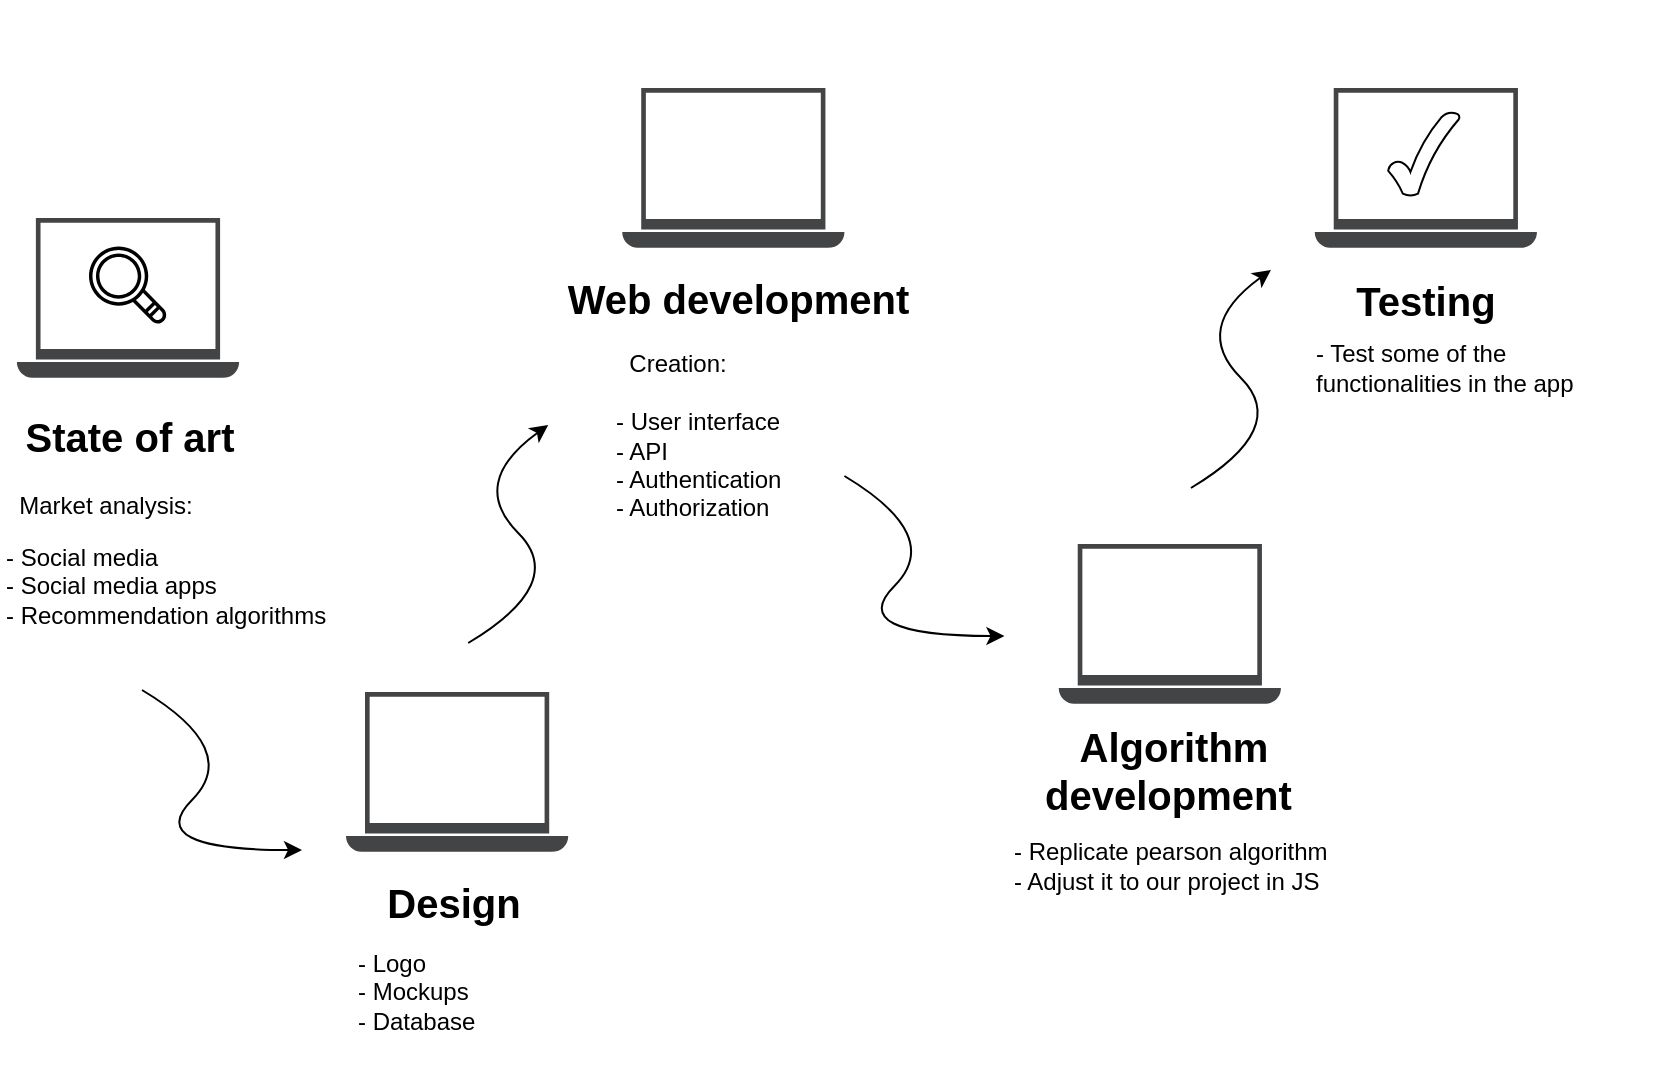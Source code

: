 <mxfile version="21.7.2" type="device">
  <diagram name="Página-1" id="-HrGHCPnRH2RN8DCrMH_">
    <mxGraphModel dx="1221" dy="1242" grid="1" gridSize="10" guides="1" tooltips="1" connect="1" arrows="1" fold="1" page="1" pageScale="1" pageWidth="827" pageHeight="1169" math="0" shadow="0">
      <root>
        <mxCell id="0" />
        <mxCell id="1" parent="0" />
        <mxCell id="60ZnH8WcEPi6PyOxubV6-22" value="" style="sketch=0;pointerEvents=1;shadow=0;dashed=0;html=1;strokeColor=none;fillColor=#434445;aspect=fixed;labelPosition=center;verticalLabelPosition=bottom;verticalAlign=top;align=center;outlineConnect=0;shape=mxgraph.vvd.laptop;" parent="1" vertex="1">
          <mxGeometry x="26.44" y="181" width="111.11" height="80" as="geometry" />
        </mxCell>
        <mxCell id="60ZnH8WcEPi6PyOxubV6-2" value="" style="sketch=0;outlineConnect=0;fontColor=#232F3E;gradientColor=none;fillColor=#000000;strokeColor=none;dashed=0;verticalLabelPosition=bottom;verticalAlign=top;align=center;html=1;fontSize=12;fontStyle=0;aspect=fixed;pointerEvents=1;shape=mxgraph.aws4.magnifying_glass;" parent="1" vertex="1">
          <mxGeometry x="62.5" y="195" width="39" height="39" as="geometry" />
        </mxCell>
        <mxCell id="60ZnH8WcEPi6PyOxubV6-3" value="State of art" style="text;html=1;strokeColor=none;fillColor=none;align=center;verticalAlign=middle;whiteSpace=wrap;rounded=0;fontSize=20;fontStyle=1" parent="1" vertex="1">
          <mxGeometry x="18" y="275" width="130" height="30" as="geometry" />
        </mxCell>
        <mxCell id="60ZnH8WcEPi6PyOxubV6-4" value="Market analysis:" style="text;html=1;strokeColor=none;fillColor=none;align=center;verticalAlign=middle;whiteSpace=wrap;rounded=0;" parent="1" vertex="1">
          <mxGeometry x="26" y="310" width="90" height="30" as="geometry" />
        </mxCell>
        <mxCell id="60ZnH8WcEPi6PyOxubV6-6" value="- Social media&lt;br&gt;- Social media apps&lt;br&gt;- Recommendation algorithms" style="text;html=1;strokeColor=none;fillColor=none;align=left;verticalAlign=middle;whiteSpace=wrap;rounded=0;" parent="1" vertex="1">
          <mxGeometry x="19" y="320" width="220" height="90" as="geometry" />
        </mxCell>
        <mxCell id="60ZnH8WcEPi6PyOxubV6-10" value="" style="curved=1;endArrow=classic;html=1;rounded=0;" parent="1" edge="1">
          <mxGeometry width="50" height="50" relative="1" as="geometry">
            <mxPoint x="89" y="417" as="sourcePoint" />
            <mxPoint x="169" y="497" as="targetPoint" />
            <Array as="points">
              <mxPoint x="139" y="447" />
              <mxPoint x="89" y="497" />
            </Array>
          </mxGeometry>
        </mxCell>
        <mxCell id="60ZnH8WcEPi6PyOxubV6-11" value="" style="sketch=0;pointerEvents=1;shadow=0;dashed=0;html=1;strokeColor=none;fillColor=#434445;aspect=fixed;labelPosition=center;verticalLabelPosition=bottom;verticalAlign=top;align=center;outlineConnect=0;shape=mxgraph.vvd.laptop;" parent="1" vertex="1">
          <mxGeometry x="191" y="418" width="111.11" height="80" as="geometry" />
        </mxCell>
        <mxCell id="60ZnH8WcEPi6PyOxubV6-12" value="" style="shape=image;html=1;verticalAlign=top;verticalLabelPosition=bottom;labelBackgroundColor=#ffffff;imageAspect=0;aspect=fixed;image=https://cdn4.iconfinder.com/data/icons/48-bubbles/48/15.Pencil-128.png" parent="1" vertex="1">
          <mxGeometry x="223.56" y="428" width="49" height="49" as="geometry" />
        </mxCell>
        <mxCell id="60ZnH8WcEPi6PyOxubV6-13" value="" style="curved=1;endArrow=classic;html=1;rounded=0;" parent="1" edge="1">
          <mxGeometry width="50" height="50" relative="1" as="geometry">
            <mxPoint x="252.11" y="393.5" as="sourcePoint" />
            <mxPoint x="292.11" y="284.5" as="targetPoint" />
            <Array as="points">
              <mxPoint x="302.11" y="363.5" />
              <mxPoint x="252.11" y="313.5" />
            </Array>
          </mxGeometry>
        </mxCell>
        <mxCell id="60ZnH8WcEPi6PyOxubV6-14" value="Design" style="text;html=1;strokeColor=none;fillColor=none;align=center;verticalAlign=middle;whiteSpace=wrap;rounded=0;fontSize=20;fontStyle=1" parent="1" vertex="1">
          <mxGeometry x="180.06" y="508" width="130" height="30" as="geometry" />
        </mxCell>
        <mxCell id="60ZnH8WcEPi6PyOxubV6-15" value="- Logo&lt;br&gt;- Mockups&lt;br&gt;- Database" style="text;html=1;strokeColor=none;fillColor=none;align=left;verticalAlign=middle;whiteSpace=wrap;rounded=0;" parent="1" vertex="1">
          <mxGeometry x="195" y="523" width="170" height="90" as="geometry" />
        </mxCell>
        <mxCell id="60ZnH8WcEPi6PyOxubV6-16" value="" style="shape=image;html=1;verticalAlign=top;verticalLabelPosition=bottom;labelBackgroundColor=#ffffff;imageAspect=0;aspect=fixed;image=https://cdn0.iconfinder.com/data/icons/communication-technology/500/website-128.png" parent="1" vertex="1">
          <mxGeometry x="301.67" y="72" width="165" height="165" as="geometry" />
        </mxCell>
        <mxCell id="60ZnH8WcEPi6PyOxubV6-17" value="" style="sketch=0;pointerEvents=1;shadow=0;dashed=0;html=1;strokeColor=none;fillColor=#434445;aspect=fixed;labelPosition=center;verticalLabelPosition=bottom;verticalAlign=top;align=center;outlineConnect=0;shape=mxgraph.vvd.laptop;" parent="1" vertex="1">
          <mxGeometry x="329.11" y="116" width="111.11" height="80" as="geometry" />
        </mxCell>
        <mxCell id="60ZnH8WcEPi6PyOxubV6-18" value="Web development&amp;nbsp;" style="text;html=1;strokeColor=none;fillColor=none;align=center;verticalAlign=middle;whiteSpace=wrap;rounded=0;fontSize=20;fontStyle=1" parent="1" vertex="1">
          <mxGeometry x="293.67" y="206" width="191.83" height="30" as="geometry" />
        </mxCell>
        <mxCell id="60ZnH8WcEPi6PyOxubV6-19" value="&amp;nbsp; Creation:&lt;br&gt;&lt;br&gt;- User interface&lt;br&gt;- API&lt;br&gt;- Authentication&lt;br&gt;- Authorization" style="text;html=1;strokeColor=none;fillColor=none;align=left;verticalAlign=middle;whiteSpace=wrap;rounded=0;" parent="1" vertex="1">
          <mxGeometry x="324" y="245" width="170" height="90" as="geometry" />
        </mxCell>
        <mxCell id="60ZnH8WcEPi6PyOxubV6-21" value="" style="sketch=0;pointerEvents=1;shadow=0;dashed=0;html=1;strokeColor=none;fillColor=#434445;aspect=fixed;labelPosition=center;verticalLabelPosition=bottom;verticalAlign=top;align=center;outlineConnect=0;shape=mxgraph.vvd.laptop;" parent="1" vertex="1">
          <mxGeometry x="547.36" y="344" width="111.11" height="80" as="geometry" />
        </mxCell>
        <mxCell id="60ZnH8WcEPi6PyOxubV6-23" value="- Replicate pearson algorithm&lt;br&gt;- Adjust it to our project in JS" style="text;html=1;strokeColor=none;fillColor=none;align=left;verticalAlign=middle;whiteSpace=wrap;rounded=0;" parent="1" vertex="1">
          <mxGeometry x="522.91" y="460" width="170" height="90" as="geometry" />
        </mxCell>
        <mxCell id="60ZnH8WcEPi6PyOxubV6-24" value="Algorithm development&amp;nbsp;" style="text;html=1;strokeColor=none;fillColor=none;align=center;verticalAlign=middle;whiteSpace=wrap;rounded=0;fontSize=20;fontStyle=1" parent="1" vertex="1">
          <mxGeometry x="509" y="442" width="191.83" height="30" as="geometry" />
        </mxCell>
        <mxCell id="60ZnH8WcEPi6PyOxubV6-26" value="" style="shape=image;html=1;verticalAlign=top;verticalLabelPosition=bottom;labelBackgroundColor=#ffffff;imageAspect=0;aspect=fixed;image=https://cdn1.iconfinder.com/data/icons/seo-and-web-development-6/32/development_site_map_algorithm_scheme-128.png" parent="1" vertex="1">
          <mxGeometry x="572.91" y="349" width="62" height="62" as="geometry" />
        </mxCell>
        <mxCell id="60ZnH8WcEPi6PyOxubV6-27" value="" style="curved=1;endArrow=classic;html=1;rounded=0;" parent="1" edge="1">
          <mxGeometry width="50" height="50" relative="1" as="geometry">
            <mxPoint x="440.22" y="310" as="sourcePoint" />
            <mxPoint x="520.22" y="390" as="targetPoint" />
            <Array as="points">
              <mxPoint x="490.22" y="340" />
              <mxPoint x="440.22" y="390" />
            </Array>
          </mxGeometry>
        </mxCell>
        <mxCell id="SKIFa37f7cggZ00PsyzF-1" value="" style="curved=1;endArrow=classic;html=1;rounded=0;" edge="1" parent="1">
          <mxGeometry width="50" height="50" relative="1" as="geometry">
            <mxPoint x="613.47" y="316" as="sourcePoint" />
            <mxPoint x="653.47" y="207" as="targetPoint" />
            <Array as="points">
              <mxPoint x="663.47" y="286" />
              <mxPoint x="613.47" y="236" />
            </Array>
          </mxGeometry>
        </mxCell>
        <mxCell id="SKIFa37f7cggZ00PsyzF-2" value="Testing" style="text;html=1;strokeColor=none;fillColor=none;align=center;verticalAlign=middle;whiteSpace=wrap;rounded=0;fontSize=20;fontStyle=1" vertex="1" parent="1">
          <mxGeometry x="635" y="207" width="191.83" height="30" as="geometry" />
        </mxCell>
        <mxCell id="SKIFa37f7cggZ00PsyzF-3" value="- Test some of the functionalities in the app" style="text;html=1;strokeColor=none;fillColor=none;align=left;verticalAlign=middle;whiteSpace=wrap;rounded=0;" vertex="1" parent="1">
          <mxGeometry x="673.83" y="211" width="170" height="90" as="geometry" />
        </mxCell>
        <mxCell id="SKIFa37f7cggZ00PsyzF-4" value="" style="sketch=0;pointerEvents=1;shadow=0;dashed=0;html=1;strokeColor=none;fillColor=#434445;aspect=fixed;labelPosition=center;verticalLabelPosition=bottom;verticalAlign=top;align=center;outlineConnect=0;shape=mxgraph.vvd.laptop;" vertex="1" parent="1">
          <mxGeometry x="675.36" y="116" width="111.11" height="80" as="geometry" />
        </mxCell>
        <mxCell id="SKIFa37f7cggZ00PsyzF-6" value="" style="verticalLabelPosition=bottom;verticalAlign=top;html=1;shape=mxgraph.basic.tick" vertex="1" parent="1">
          <mxGeometry x="712.07" y="128" width="35.7" height="42" as="geometry" />
        </mxCell>
      </root>
    </mxGraphModel>
  </diagram>
</mxfile>

